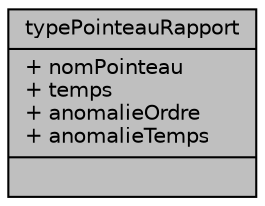 digraph "typePointeauRapport"
{
 // LATEX_PDF_SIZE
  edge [fontname="Helvetica",fontsize="10",labelfontname="Helvetica",labelfontsize="10"];
  node [fontname="Helvetica",fontsize="10",shape=record];
  Node1 [label="{typePointeauRapport\n|+ nomPointeau\l+ temps\l+ anomalieOrdre\l+ anomalieTemps\l|}",height=0.2,width=0.4,color="black", fillcolor="grey75", style="filled", fontcolor="black",tooltip=" "];
}
